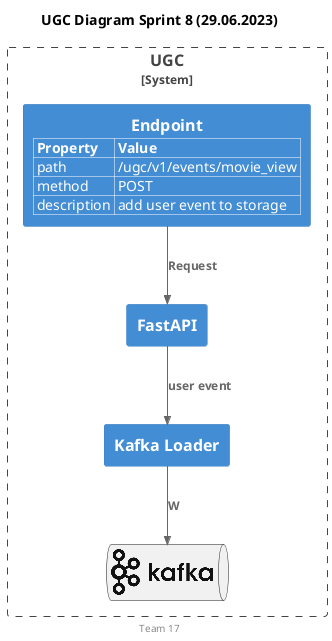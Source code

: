 @startuml to be
!include <C4/C4_Container>
!include <logos/kafka>
title UGC Diagram Sprint 8 (29.06.2023)
footer Team 17
HIDE_STEREOTYPE()
SHOW_PERSON_OUTLINE()
System_Boundary(UGC, "UGC") {
AddProperty("path", "/ugc/v1/events/movie_view")
AddProperty("method", "POST")
AddProperty("description", "add user event to storage")
Container(endpoint, "Endpoint")
Container(fastapi, "FastAPI")
Container(loader, "Kafka Loader")
'ContainerQueue(kafka, "Events","Kafka")
queue "<$kafka>" as kafka
Rel(endpoint,fastapi,"Request")
Rel(fastapi,loader,"user event")
Rel(loader, kafka,"W")

}
@enduml
